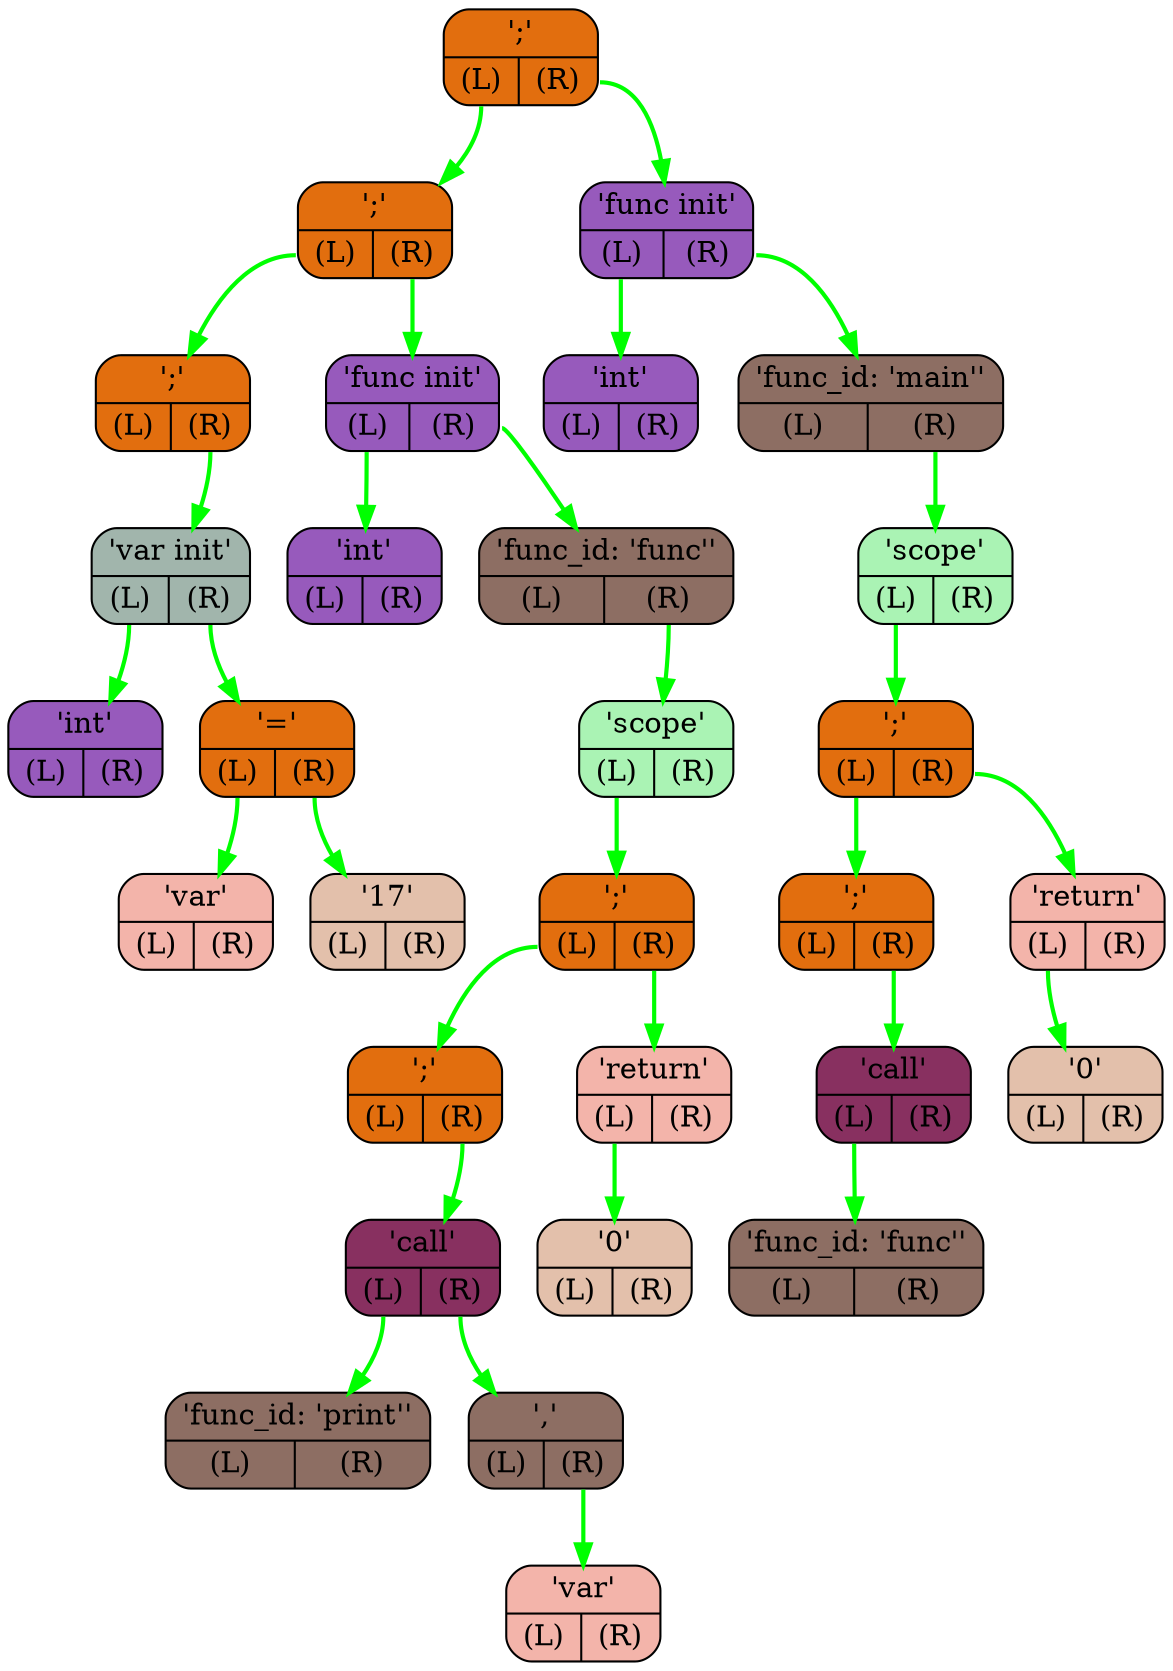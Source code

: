 digraph G{
    rankdir=TB;
    NODE0x7ffdbaf1b1d8[shape="Mrecord",color="black",fillcolor="#e26e0e",style="filled",label="{';' | {<L> (L) | <R> (R)}}"]
    NODE0x7ffdbaf1b200[shape="Mrecord",color="black",fillcolor="#e26e0e",style="filled",label="{';' | {<L> (L) | <R> (R)}}"]
    NODE0x7ffdbaf1b228[shape="Mrecord",color="black",fillcolor="#e26e0e",style="filled",label="{';' | {<L> (L) | <R> (R)}}"]
    NODE0x7ffdbaf1b250[shape="Mrecord",color="black",fillcolor="#a1b5ac",style="filled",label="{'var init' | {<L> (L) | <R> (R)}}"]
    NODE0x7ffdbaf1b278[shape="Mrecord",color="black",fillcolor="#975abc",style="filled",label="{'int' | {<L> (L) | <R> (R)}}"]
    NODE0x7ffdbaf1b2a0[shape="Mrecord",color="black",fillcolor="#e26e0e",style="filled",label="{'=' | {<L> (L) | <R> (R)}}"]
    NODE0x7ffdbaf1b2c8[shape="Mrecord",color="black",fillcolor="#f3b4aa",style="filled",label="{'var' | {<L> (L) | <R> (R)}}"]
    NODE0x7ffdbaf1b2f0[shape="Mrecord",color="black",fillcolor="#e3c0ab",style="filled",label="{'17' | {<L> (L) | <R> (R)}}"]
    NODE0x7ffdbaf1b318[shape="Mrecord",color="black",fillcolor="#975abc",style="filled",label="{'func init' | {<L> (L) | <R> (R)}}"]
    NODE0x7ffdbaf1b340[shape="Mrecord",color="black",fillcolor="#975abc",style="filled",label="{'int' | {<L> (L) | <R> (R)}}"]
    NODE0x7ffdbaf1b368[shape="Mrecord",color="black",fillcolor="#8d6e63",style="filled",label="{'func_id: 'func'' | {<L> (L) | <R> (R)}}"]
    NODE0x7ffdbaf1b390[shape="Mrecord",color="black",fillcolor="#aaf3b4",style="filled",label="{'scope' | {<L> (L) | <R> (R)}}"]
    NODE0x7ffdbaf1b3b8[shape="Mrecord",color="black",fillcolor="#e26e0e",style="filled",label="{';' | {<L> (L) | <R> (R)}}"]
    NODE0x7ffdbaf1b3e0[shape="Mrecord",color="black",fillcolor="#e26e0e",style="filled",label="{';' | {<L> (L) | <R> (R)}}"]
    NODE0x7ffdbaf1b408[shape="Mrecord",color="black",fillcolor="#883060",style="filled",label="{'call' | {<L> (L) | <R> (R)}}"]
    NODE0x7ffdbaf1b430[shape="Mrecord",color="black",fillcolor="#8d6e63",style="filled",label="{'func_id: 'print'' | {<L> (L) | <R> (R)}}"]
    NODE0x7ffdbaf1b458[shape="Mrecord",color="black",fillcolor="#8d6e63",style="filled",label="{',' | {<L> (L) | <R> (R)}}"]
    NODE0x7ffdbaf1b480[shape="Mrecord",color="black",fillcolor="#f3b4aa",style="filled",label="{'var' | {<L> (L) | <R> (R)}}"]
    NODE0x7ffdbaf1b4a8[shape="Mrecord",color="black",fillcolor="#f3b4aa",style="filled",label="{'return' | {<L> (L) | <R> (R)}}"]
    NODE0x7ffdbaf1b4d0[shape="Mrecord",color="black",fillcolor="#e3c0ab",style="filled",label="{'0' | {<L> (L) | <R> (R)}}"]
    NODE0x7ffdbaf1b4f8[shape="Mrecord",color="black",fillcolor="#975abc",style="filled",label="{'func init' | {<L> (L) | <R> (R)}}"]
    NODE0x7ffdbaf1b520[shape="Mrecord",color="black",fillcolor="#975abc",style="filled",label="{'int' | {<L> (L) | <R> (R)}}"]
    NODE0x7ffdbaf1b548[shape="Mrecord",color="black",fillcolor="#8d6e63",style="filled",label="{'func_id: 'main'' | {<L> (L) | <R> (R)}}"]
    NODE0x7ffdbaf1b570[shape="Mrecord",color="black",fillcolor="#aaf3b4",style="filled",label="{'scope' | {<L> (L) | <R> (R)}}"]
    NODE0x7ffdbaf1b598[shape="Mrecord",color="black",fillcolor="#e26e0e",style="filled",label="{';' | {<L> (L) | <R> (R)}}"]
    NODE0x7ffdbaf1b5c0[shape="Mrecord",color="black",fillcolor="#e26e0e",style="filled",label="{';' | {<L> (L) | <R> (R)}}"]
    NODE0x7ffdbaf1b5e8[shape="Mrecord",color="black",fillcolor="#883060",style="filled",label="{'call' | {<L> (L) | <R> (R)}}"]
    NODE0x7ffdbaf1b610[shape="Mrecord",color="black",fillcolor="#8d6e63",style="filled",label="{'func_id: 'func'' | {<L> (L) | <R> (R)}}"]
    NODE0x7ffdbaf1b638[shape="Mrecord",color="black",fillcolor="#f3b4aa",style="filled",label="{'return' | {<L> (L) | <R> (R)}}"]
    NODE0x7ffdbaf1b660[shape="Mrecord",color="black",fillcolor="#e3c0ab",style="filled",label="{'0' | {<L> (L) | <R> (R)}}"]
    NODE0x7ffdbaf1b2a0:L-> NODE0x7ffdbaf1b2c8 [color="#00FF00",penwidth=2,label=""]
    NODE0x7ffdbaf1b2a0:R-> NODE0x7ffdbaf1b2f0 [color="#00FF00",penwidth=2,label=""]
    NODE0x7ffdbaf1b250:L-> NODE0x7ffdbaf1b278 [color="#00FF00",penwidth=2,label=""]
    NODE0x7ffdbaf1b250:R-> NODE0x7ffdbaf1b2a0 [color="#00FF00",penwidth=2,label=""]
    NODE0x7ffdbaf1b228:R-> NODE0x7ffdbaf1b250 [color="#00FF00",penwidth=2,label=""]
    NODE0x7ffdbaf1b458:R-> NODE0x7ffdbaf1b480 [color="#00FF00",penwidth=2,label=""]
    NODE0x7ffdbaf1b408:L-> NODE0x7ffdbaf1b430 [color="#00FF00",penwidth=2,label=""]
    NODE0x7ffdbaf1b408:R-> NODE0x7ffdbaf1b458 [color="#00FF00",penwidth=2,label=""]
    NODE0x7ffdbaf1b3e0:R-> NODE0x7ffdbaf1b408 [color="#00FF00",penwidth=2,label=""]
    NODE0x7ffdbaf1b4a8:L-> NODE0x7ffdbaf1b4d0 [color="#00FF00",penwidth=2,label=""]
    NODE0x7ffdbaf1b3b8:L-> NODE0x7ffdbaf1b3e0 [color="#00FF00",penwidth=2,label=""]
    NODE0x7ffdbaf1b3b8:R-> NODE0x7ffdbaf1b4a8 [color="#00FF00",penwidth=2,label=""]
    NODE0x7ffdbaf1b390:L-> NODE0x7ffdbaf1b3b8 [color="#00FF00",penwidth=2,label=""]
    NODE0x7ffdbaf1b368:R-> NODE0x7ffdbaf1b390 [color="#00FF00",penwidth=2,label=""]
    NODE0x7ffdbaf1b318:L-> NODE0x7ffdbaf1b340 [color="#00FF00",penwidth=2,label=""]
    NODE0x7ffdbaf1b318:R-> NODE0x7ffdbaf1b368 [color="#00FF00",penwidth=2,label=""]
    NODE0x7ffdbaf1b200:L-> NODE0x7ffdbaf1b228 [color="#00FF00",penwidth=2,label=""]
    NODE0x7ffdbaf1b200:R-> NODE0x7ffdbaf1b318 [color="#00FF00",penwidth=2,label=""]
    NODE0x7ffdbaf1b5e8:L-> NODE0x7ffdbaf1b610 [color="#00FF00",penwidth=2,label=""]
    NODE0x7ffdbaf1b5c0:R-> NODE0x7ffdbaf1b5e8 [color="#00FF00",penwidth=2,label=""]
    NODE0x7ffdbaf1b638:L-> NODE0x7ffdbaf1b660 [color="#00FF00",penwidth=2,label=""]
    NODE0x7ffdbaf1b598:L-> NODE0x7ffdbaf1b5c0 [color="#00FF00",penwidth=2,label=""]
    NODE0x7ffdbaf1b598:R-> NODE0x7ffdbaf1b638 [color="#00FF00",penwidth=2,label=""]
    NODE0x7ffdbaf1b570:L-> NODE0x7ffdbaf1b598 [color="#00FF00",penwidth=2,label=""]
    NODE0x7ffdbaf1b548:R-> NODE0x7ffdbaf1b570 [color="#00FF00",penwidth=2,label=""]
    NODE0x7ffdbaf1b4f8:L-> NODE0x7ffdbaf1b520 [color="#00FF00",penwidth=2,label=""]
    NODE0x7ffdbaf1b4f8:R-> NODE0x7ffdbaf1b548 [color="#00FF00",penwidth=2,label=""]
    NODE0x7ffdbaf1b1d8:L-> NODE0x7ffdbaf1b200 [color="#00FF00",penwidth=2,label=""]
    NODE0x7ffdbaf1b1d8:R-> NODE0x7ffdbaf1b4f8 [color="#00FF00",penwidth=2,label=""]
}